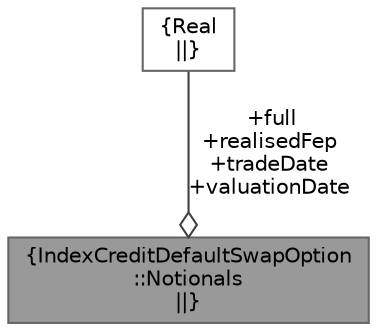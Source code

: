 digraph "IndexCreditDefaultSwapOption::Notionals"
{
 // INTERACTIVE_SVG=YES
 // LATEX_PDF_SIZE
  bgcolor="transparent";
  edge [fontname=Helvetica,fontsize=10,labelfontname=Helvetica,labelfontsize=10];
  node [fontname=Helvetica,fontsize=10,shape=box,height=0.2,width=0.4];
  Node1 [label="{IndexCreditDefaultSwapOption\l::Notionals\n||}",height=0.2,width=0.4,color="gray40", fillcolor="grey60", style="filled", fontcolor="black",tooltip="Hold related notionals that are known on valuation date."];
  Node2 -> Node1 [color="grey25",style="solid",label=" +full\n+realisedFep\n+tradeDate\n+valuationDate" ,arrowhead="odiamond"];
  Node2 [label="{Real\n||}",height=0.2,width=0.4,color="gray40", fillcolor="white", style="filled",tooltip=" "];
}
